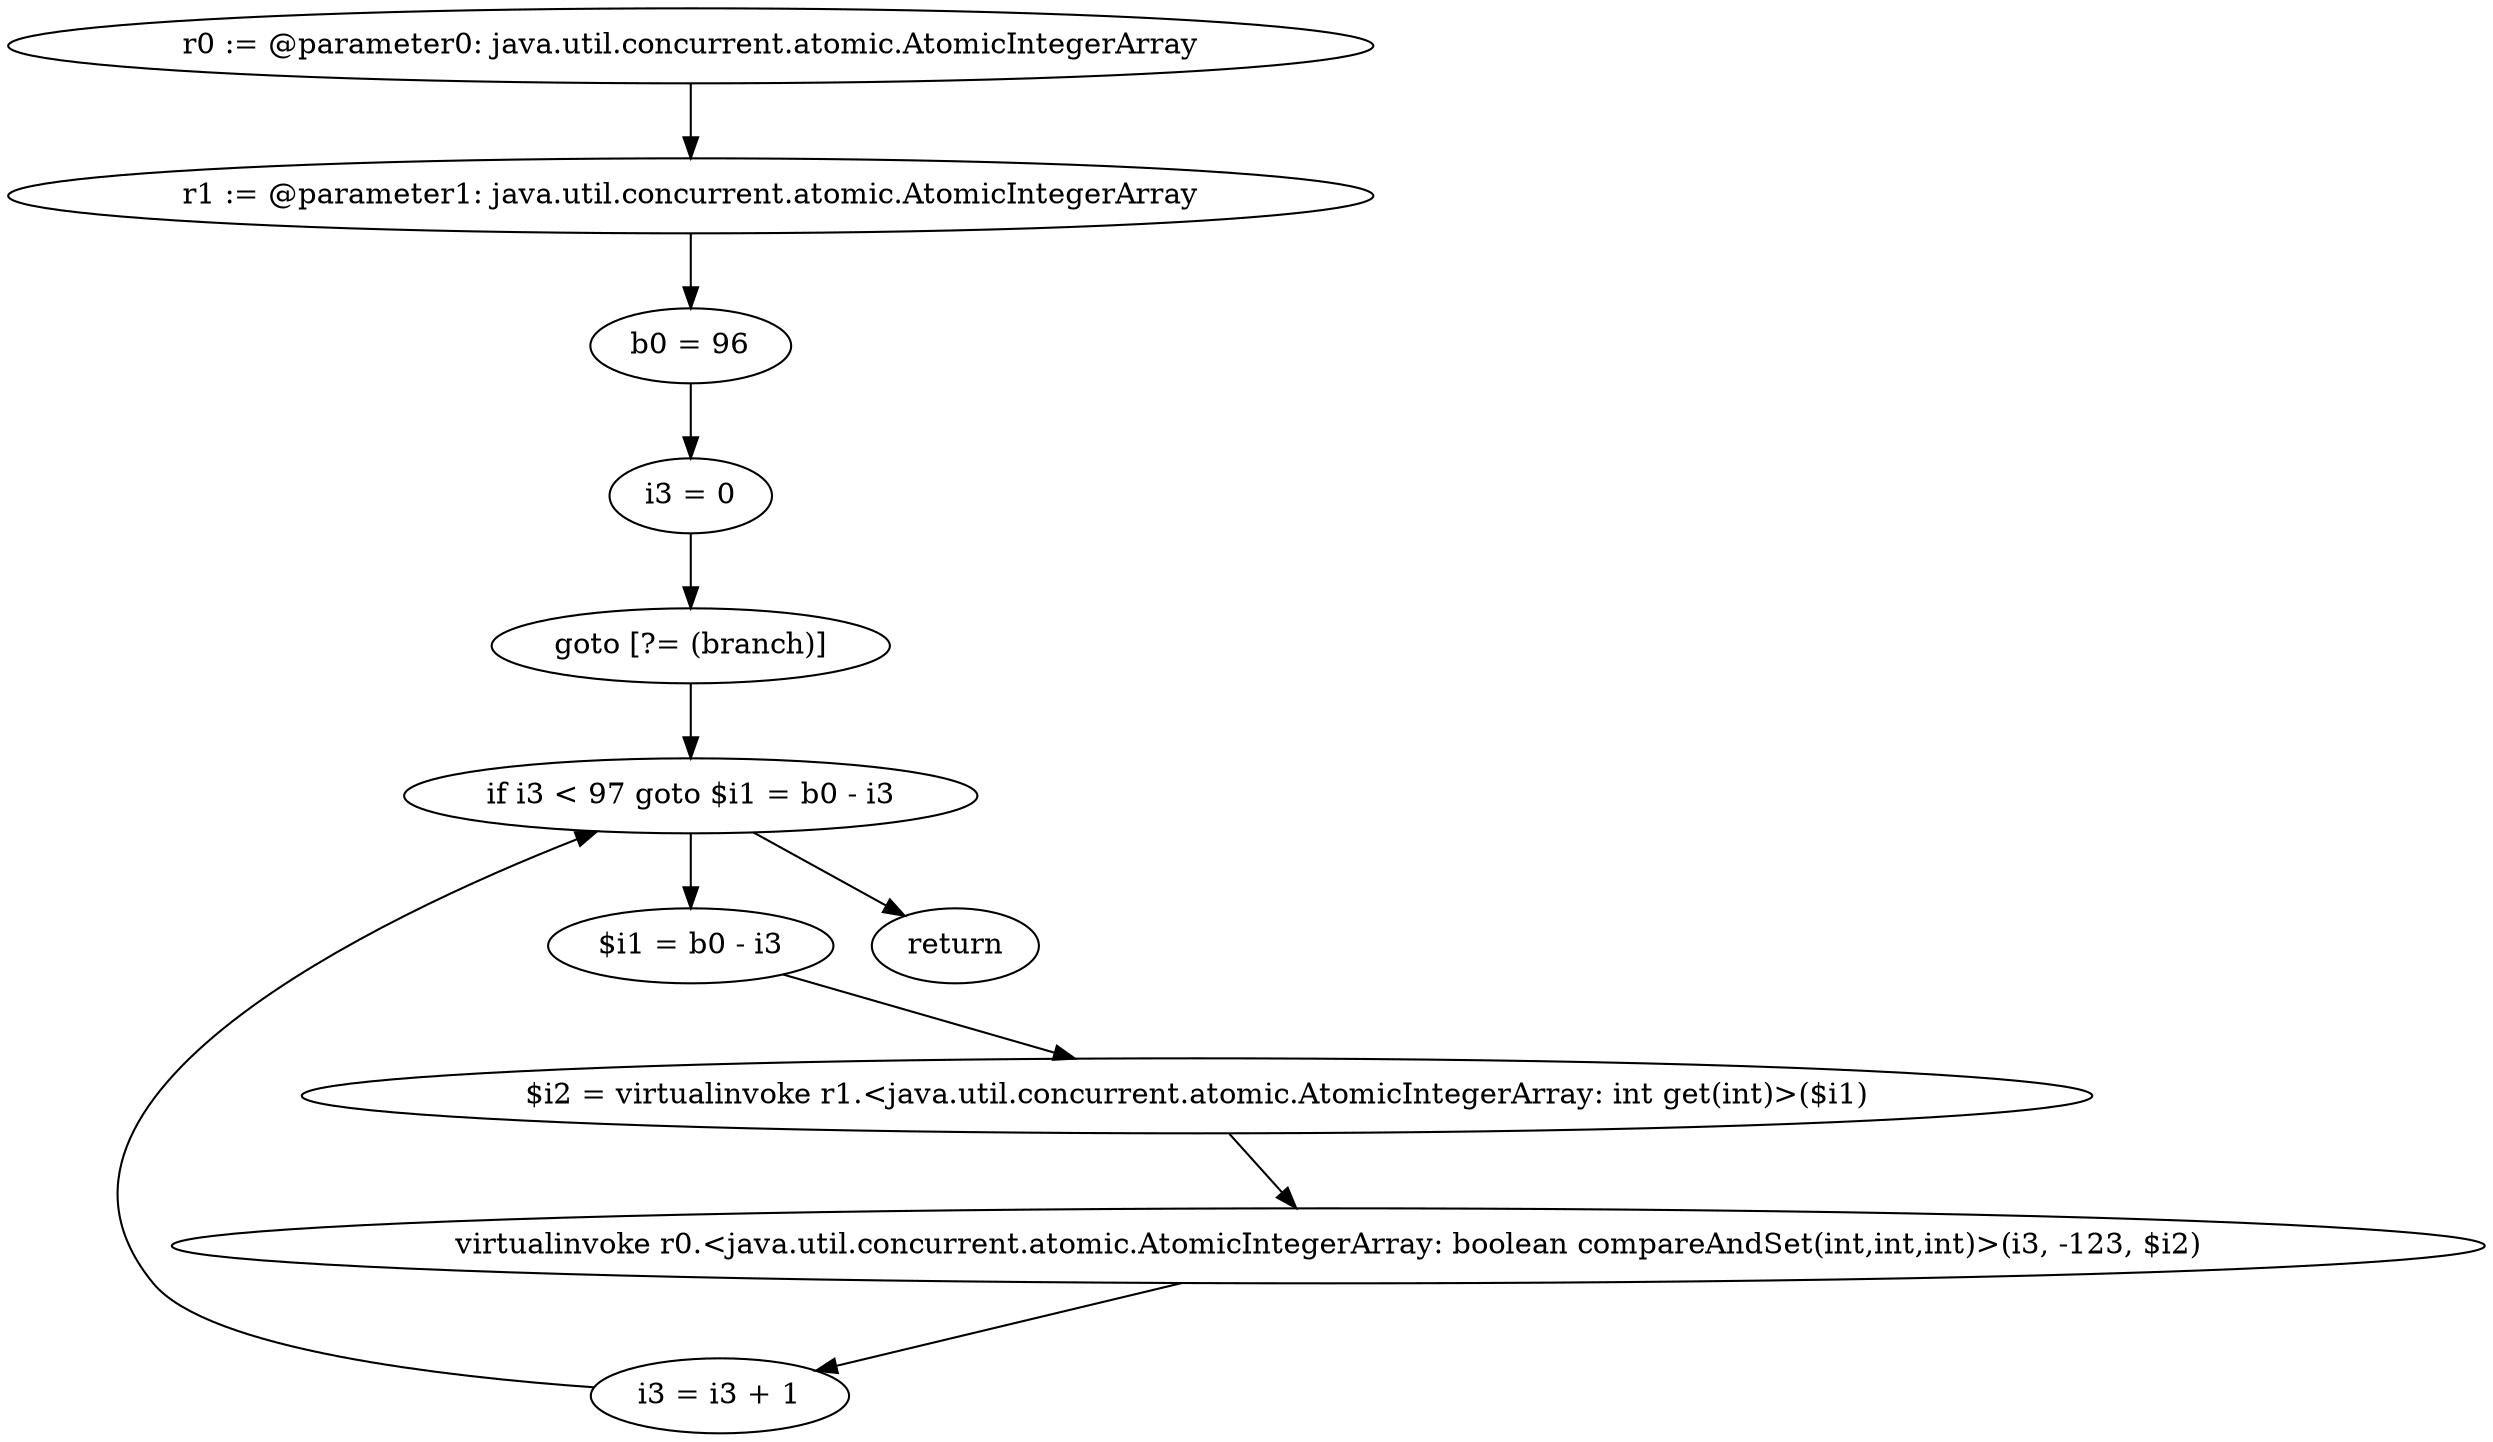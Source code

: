 digraph "unitGraph" {
    "r0 := @parameter0: java.util.concurrent.atomic.AtomicIntegerArray"
    "r1 := @parameter1: java.util.concurrent.atomic.AtomicIntegerArray"
    "b0 = 96"
    "i3 = 0"
    "goto [?= (branch)]"
    "$i1 = b0 - i3"
    "$i2 = virtualinvoke r1.<java.util.concurrent.atomic.AtomicIntegerArray: int get(int)>($i1)"
    "virtualinvoke r0.<java.util.concurrent.atomic.AtomicIntegerArray: boolean compareAndSet(int,int,int)>(i3, -123, $i2)"
    "i3 = i3 + 1"
    "if i3 < 97 goto $i1 = b0 - i3"
    "return"
    "r0 := @parameter0: java.util.concurrent.atomic.AtomicIntegerArray"->"r1 := @parameter1: java.util.concurrent.atomic.AtomicIntegerArray";
    "r1 := @parameter1: java.util.concurrent.atomic.AtomicIntegerArray"->"b0 = 96";
    "b0 = 96"->"i3 = 0";
    "i3 = 0"->"goto [?= (branch)]";
    "goto [?= (branch)]"->"if i3 < 97 goto $i1 = b0 - i3";
    "$i1 = b0 - i3"->"$i2 = virtualinvoke r1.<java.util.concurrent.atomic.AtomicIntegerArray: int get(int)>($i1)";
    "$i2 = virtualinvoke r1.<java.util.concurrent.atomic.AtomicIntegerArray: int get(int)>($i1)"->"virtualinvoke r0.<java.util.concurrent.atomic.AtomicIntegerArray: boolean compareAndSet(int,int,int)>(i3, -123, $i2)";
    "virtualinvoke r0.<java.util.concurrent.atomic.AtomicIntegerArray: boolean compareAndSet(int,int,int)>(i3, -123, $i2)"->"i3 = i3 + 1";
    "i3 = i3 + 1"->"if i3 < 97 goto $i1 = b0 - i3";
    "if i3 < 97 goto $i1 = b0 - i3"->"return";
    "if i3 < 97 goto $i1 = b0 - i3"->"$i1 = b0 - i3";
}
